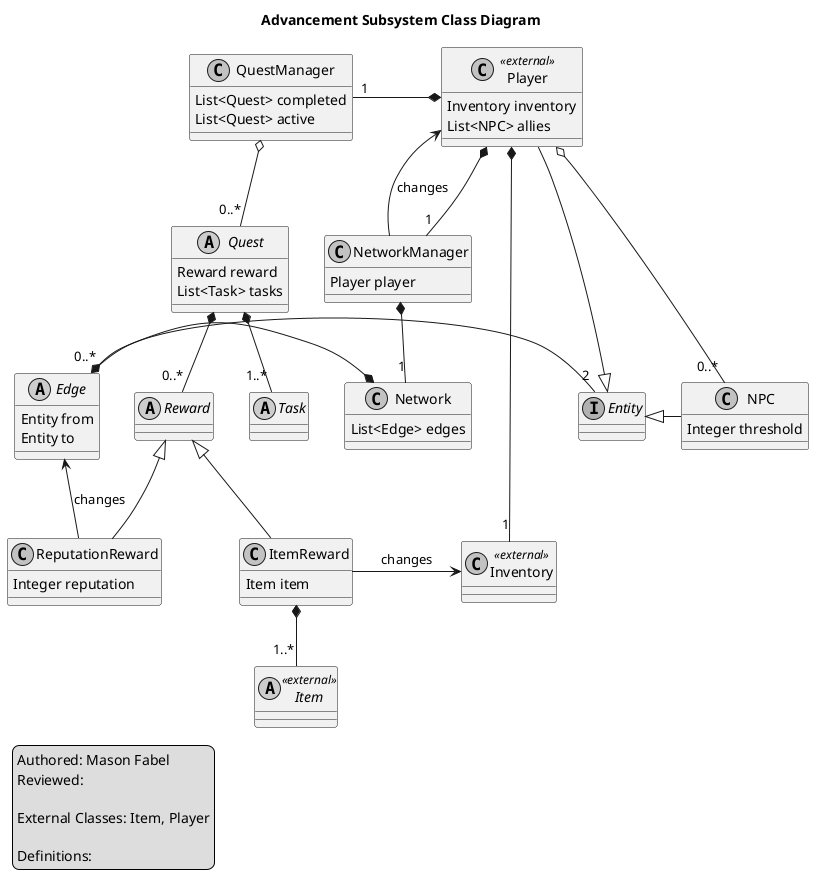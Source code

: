@startuml
skinparam monochrome true
skinparam shadowing false

title Advancement Subsystem Class Diagram
legend left
	Authored: Mason Fabel
	Reviewed:

	External Classes: Item, Player

	Definitions:
endlegend

class Player <<external>> {
	Inventory inventory
	List<NPC> allies
}
Player -down-|> Entity
Player *-down- "1" NetworkManager
Player *-left- "1" QuestManager
Player *-down- "1" Inventory
Player o-down- "0..*" NPC

class Inventory <<external>>

class NetworkManager {
	Player player
}
NetworkManager -up->  Player : changes
NetworkManager *-down- "1" Network

class QuestManager {
	List<Quest> completed
	List<Quest> active
}
QuestManager o-down- "0..*" Quest

abstract class Quest {
	Reward reward
	List<Task> tasks
}
Quest *-down- "1..*" Task
Quest *-down- "0..*" Reward

abstract class Task

abstract class Reward

class ReputationReward {
	Integer reputation
}
ReputationReward -left-|> Reward
ReputationReward -up-> Edge : changes

class ItemReward {
	Item item
}
ItemReward -up-|> Reward
ItemReward *-down- "1..*" Item
ItemReward -right-> Inventory : changes

abstract class Item <<external>>

class Network {
	List<Edge> edges
}
Network *-right- "0..*" Edge

abstract class Edge {
	Entity from
	Entity to
}
Edge *-right- "2" Entity

interface Entity

class NPC {
	Integer threshold
}
NPC -left-|> Entity

@enduml
